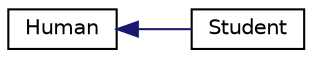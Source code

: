 digraph "Graphical Class Hierarchy"
{
 // LATEX_PDF_SIZE
  edge [fontname="Helvetica",fontsize="10",labelfontname="Helvetica",labelfontsize="10"];
  node [fontname="Helvetica",fontsize="10",shape=record];
  rankdir="LR";
  Node0 [label="Human",height=0.2,width=0.4,color="black", fillcolor="white", style="filled",URL="$class_human.html",tooltip=" "];
  Node0 -> Node1 [dir="back",color="midnightblue",fontsize="10",style="solid",fontname="Helvetica"];
  Node1 [label="Student",height=0.2,width=0.4,color="black", fillcolor="white", style="filled",URL="$class_student.html",tooltip=" "];
}
